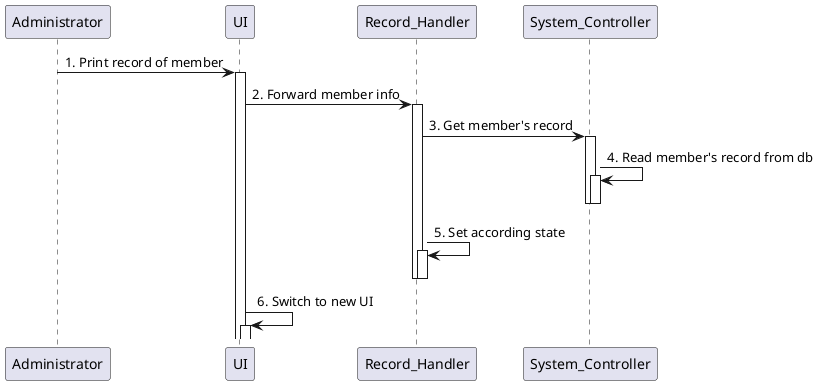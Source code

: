 @startuml
participant Administrator

Administrator -> UI: 1. Print record of member
activate UI
UI -> Record_Handler: 2. Forward member info
activate Record_Handler
Record_Handler -> System_Controller: 3. Get member's record
activate System_Controller
System_Controller -> System_Controller: 4. Read member's record from db
activate System_Controller
deactivate System_Controller
deactivate System_Controller
Record_Handler -> Record_Handler: 5. Set according state
activate Record_Handler
deactivate Record_Handler
deactivate Record_Handler
UI -> UI: 6. Switch to new UI
activate UI
@enduml